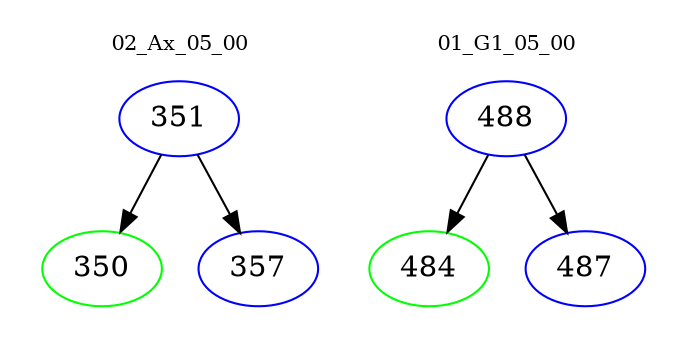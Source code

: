 digraph{
subgraph cluster_0 {
color = white
label = "02_Ax_05_00";
fontsize=10;
T0_351 [label="351", color="blue"]
T0_351 -> T0_350 [color="black"]
T0_350 [label="350", color="green"]
T0_351 -> T0_357 [color="black"]
T0_357 [label="357", color="blue"]
}
subgraph cluster_1 {
color = white
label = "01_G1_05_00";
fontsize=10;
T1_488 [label="488", color="blue"]
T1_488 -> T1_484 [color="black"]
T1_484 [label="484", color="green"]
T1_488 -> T1_487 [color="black"]
T1_487 [label="487", color="blue"]
}
}

